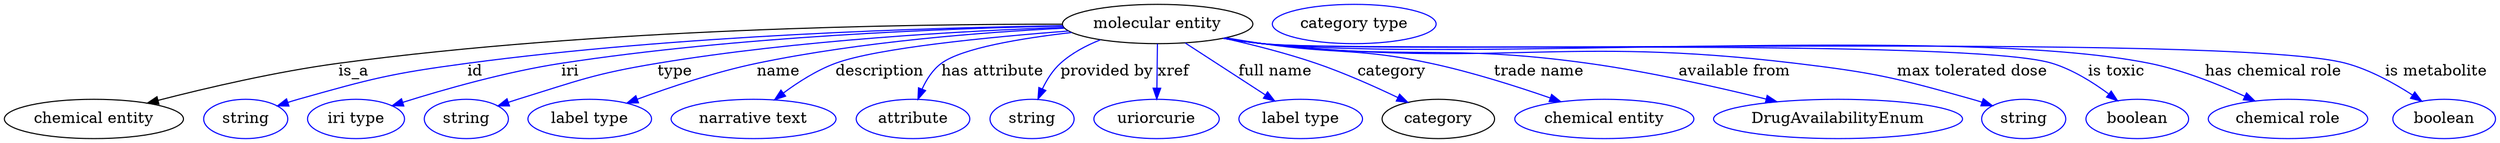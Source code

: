 digraph {
	graph [bb="0,0,2275.7,123"];
	node [label="\N"];
	"molecular entity"	[height=0.5,
		label="molecular entity",
		pos="1052.9,105",
		width=2.4192];
	"chemical entity"	[height=0.5,
		pos="81.893,18",
		width=2.2748];
	"molecular entity" -> "chemical entity"	[label=is_a,
		lp="318.89,61.5",
		pos="e,130.61,32.495 965.78,104.82 825.82,105.03 542.45,100.94 304.89,69 248.41,61.405 185.11,46.592 140.42,35.052"];
	id	[color=blue,
		height=0.5,
		label=string,
		pos="219.89,18",
		width=1.0652];
	"molecular entity" -> id	[color=blue,
		label=id,
		lp="429.89,61.5",
		pos="e,248.89,29.954 966.13,103.4 844.28,101.61 615.76,94.732 422.89,69 353.08,59.686 335.68,55.131 267.89,36 264.79,35.124 261.59,34.151 \
258.39,33.129",
		style=solid];
	iri	[color=blue,
		height=0.5,
		label="iri type",
		pos="320.89,18",
		width=1.2277];
	"molecular entity" -> iri	[color=blue,
		label=iri,
		lp="515.89,61.5",
		pos="e,353.87,30.136 966.01,103.2 858.01,101.12 668.35,93.853 507.89,69 457.44,61.185 401.01,45.037 363.47,33.198",
		style=solid];
	type	[color=blue,
		height=0.5,
		label=string,
		pos="421.89,18",
		width=1.0652];
	"molecular entity" -> type	[color=blue,
		label=type,
		lp="611.89,61.5",
		pos="e,450.83,29.944 966.85,101.97 874.58,98.724 724.02,90.379 595.89,69 538.37,59.402 524.6,53.27 468.89,36 466.13,35.145 463.3,34.225 \
460.45,33.271",
		style=solid];
	name	[color=blue,
		height=0.5,
		label="label type",
		pos="534.89,18",
		width=1.5707];
	"molecular entity" -> name	[color=blue,
		label=name,
		lp="706.89,61.5",
		pos="e,568.71,32.535 967.41,101.2 892.71,97.479 781.7,88.867 686.89,69 649.52,61.168 608.46,47.331 578.44,36.195",
		style=solid];
	description	[color=blue,
		height=0.5,
		label="narrative text",
		pos="684.89,18",
		width=2.0943];
	"molecular entity" -> description	[color=blue,
		label=description,
		lp="798.39,61.5",
		pos="e,703.58,35.594 970.96,98.679 897.51,93.112 795.67,83.191 757.89,69 741.26,62.752 724.75,51.943 711.66,41.97",
		style=solid];
	"has attribute"	[color=blue,
		height=0.5,
		label=attribute,
		pos="829.89,18",
		width=1.4443];
	"molecular entity" -> "has attribute"	[color=blue,
		label="has attribute",
		lp="901.89,61.5",
		pos="e,834.09,35.971 973.88,97.289 927.21,91.954 873.67,83.013 854.89,69 847.09,63.181 841.57,54.25 837.73,45.537",
		style=solid];
	"provided by"	[color=blue,
		height=0.5,
		label=string,
		pos="937.89,18",
		width=1.0652];
	"molecular entity" -> "provided by"	[color=blue,
		label="provided by",
		lp="1006.4,61.5",
		pos="e,943.34,36.267 1000.4,90.469 987.4,85.308 974.26,78.332 963.89,69 956.81,62.627 951.36,53.869 947.32,45.463",
		style=solid];
	xref	[color=blue,
		height=0.5,
		label=uriorcurie,
		pos="1051.9,18",
		width=1.5887];
	"molecular entity" -> xref	[color=blue,
		label=xref,
		lp="1067.4,61.5",
		pos="e,1052.1,36.175 1052.7,86.799 1052.6,75.163 1052.4,59.548 1052.2,46.237",
		style=solid];
	"full name"	[color=blue,
		height=0.5,
		label="label type",
		pos="1183.9,18",
		width=1.5707];
	"molecular entity" -> "full name"	[color=blue,
		label="full name",
		lp="1160.4,61.5",
		pos="e,1160,34.479 1078.2,87.611 1099,74.068 1128.8,54.749 1151.4,40.06",
		style=solid];
	category	[height=0.5,
		pos="1309.9,18",
		width=1.4263];
	"molecular entity" -> category	[color=blue,
		label=category,
		lp="1267.4,61.5",
		pos="e,1281.9,33.208 1113.6,91.956 1139.8,86.082 1170.7,78.27 1197.9,69 1223.5,60.266 1251.3,47.87 1272.8,37.606",
		style=solid];
	"trade name"	[color=blue,
		height=0.5,
		label="chemical entity",
		pos="1460.9,18",
		width=2.2748];
	"molecular entity" -> "trade name"	[color=blue,
		label="trade name",
		lp="1401.9,61.5",
		pos="e,1421.2,33.879 1115.3,92.401 1126.5,90.481 1138,88.599 1148.9,87 1217.1,76.988 1235.5,83.461 1302.9,69 1340,61.046 1380.7,48.037 \
1411.5,37.282",
		style=solid];
	"available from"	[color=blue,
		height=0.5,
		label=DrugAvailabilityEnum,
		pos="1674.9,18",
		width=3.1594];
	"molecular entity" -> "available from"	[color=blue,
		label="available from",
		lp="1581.4,61.5",
		pos="e,1619.1,33.78 1113.9,92.106 1125.5,90.159 1137.5,88.343 1148.9,87 1280.7,71.406 1315.5,87.266 1446.9,69 1502.1,61.324 1563.8,47.455 \
1609.1,36.268",
		style=solid];
	"max tolerated dose"	[color=blue,
		height=0.5,
		label=string,
		pos="1844.9,18",
		width=1.0652];
	"molecular entity" -> "max tolerated dose"	[color=blue,
		label="max tolerated dose",
		lp="1798.9,61.5",
		pos="e,1816.3,30.097 1113.4,91.976 1125.1,90.015 1137.4,88.227 1148.9,87 1364.7,64.023 1421.4,94.878 1636.9,69 1709.4,60.291 1727.6,55.808 \
1797.9,36 1800.8,35.179 1803.8,34.267 1806.8,33.303",
		style=solid];
	"is toxic"	[color=blue,
		height=0.5,
		label=boolean,
		pos="1947.9,18",
		width=1.2999];
	"molecular entity" -> "is toxic"	[color=blue,
		label="is toxic",
		lp="1929.9,61.5",
		pos="e,1930.3,34.702 1113.1,91.907 1124.9,89.94 1137.3,88.167 1148.9,87 1228.8,78.971 1795.2,93.008 1871.9,69 1890.2,63.256 1908.3,51.668 \
1922.2,41.094",
		style=solid];
	"has chemical role"	[color=blue,
		height=0.5,
		label="chemical role",
		pos="2085.9,18",
		width=2.022];
	"molecular entity" -> "has chemical role"	[color=blue,
		label="has chemical role",
		lp="2072.4,61.5",
		pos="e,2055.8,34.494 1112.9,91.925 1124.8,89.942 1137.2,88.16 1148.9,87 1328.3,69.231 1783.2,104.81 1959.9,69 1990,62.892 2022.2,49.994 \
2046.5,38.829",
		style=solid];
	"is metabolite"	[color=blue,
		height=0.5,
		label=boolean,
		pos="2228.9,18",
		width=1.2999];
	"molecular entity" -> "is metabolite"	[color=blue,
		label="is metabolite",
		lp="2221.9,61.5",
		pos="e,2208.3,34.279 1112.9,91.887 1124.8,89.908 1137.2,88.136 1148.9,87 1258.4,76.375 2032.6,97.564 2138.9,69 2160.8,63.112 2183.1,50.778 \
2200,39.834",
		style=solid];
	"named thing_category"	[color=blue,
		height=0.5,
		label="category type",
		pos="1232.9,105",
		width=2.0762];
}
